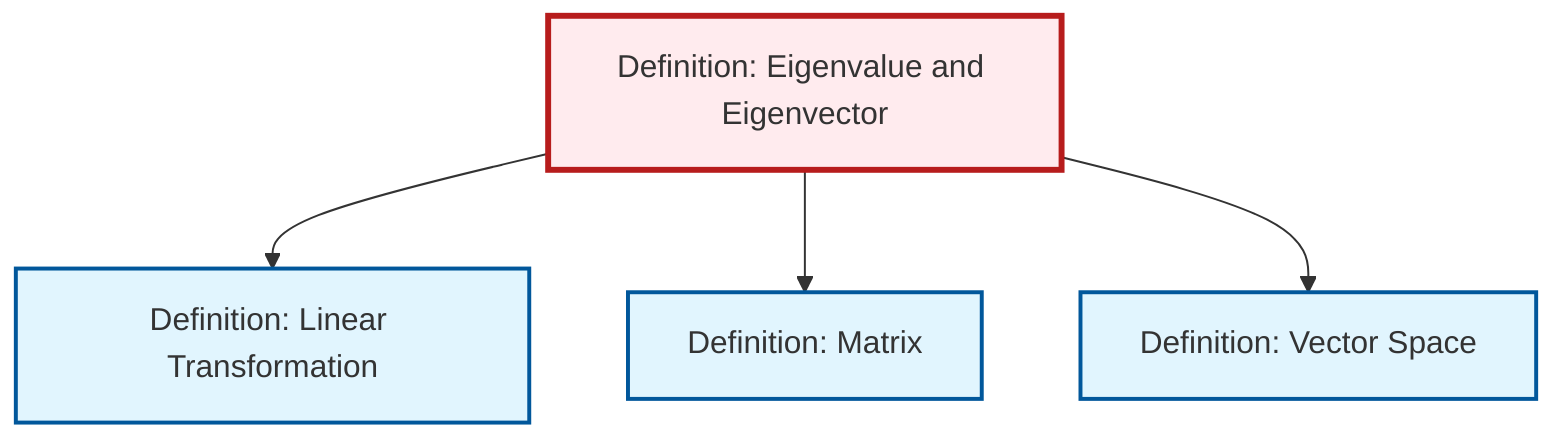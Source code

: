 graph TD
    classDef definition fill:#e1f5fe,stroke:#01579b,stroke-width:2px
    classDef theorem fill:#f3e5f5,stroke:#4a148c,stroke-width:2px
    classDef axiom fill:#fff3e0,stroke:#e65100,stroke-width:2px
    classDef example fill:#e8f5e9,stroke:#1b5e20,stroke-width:2px
    classDef current fill:#ffebee,stroke:#b71c1c,stroke-width:3px
    def-linear-transformation["Definition: Linear Transformation"]:::definition
    def-matrix["Definition: Matrix"]:::definition
    def-eigenvalue-eigenvector["Definition: Eigenvalue and Eigenvector"]:::definition
    def-vector-space["Definition: Vector Space"]:::definition
    def-eigenvalue-eigenvector --> def-linear-transformation
    def-eigenvalue-eigenvector --> def-matrix
    def-eigenvalue-eigenvector --> def-vector-space
    class def-eigenvalue-eigenvector current